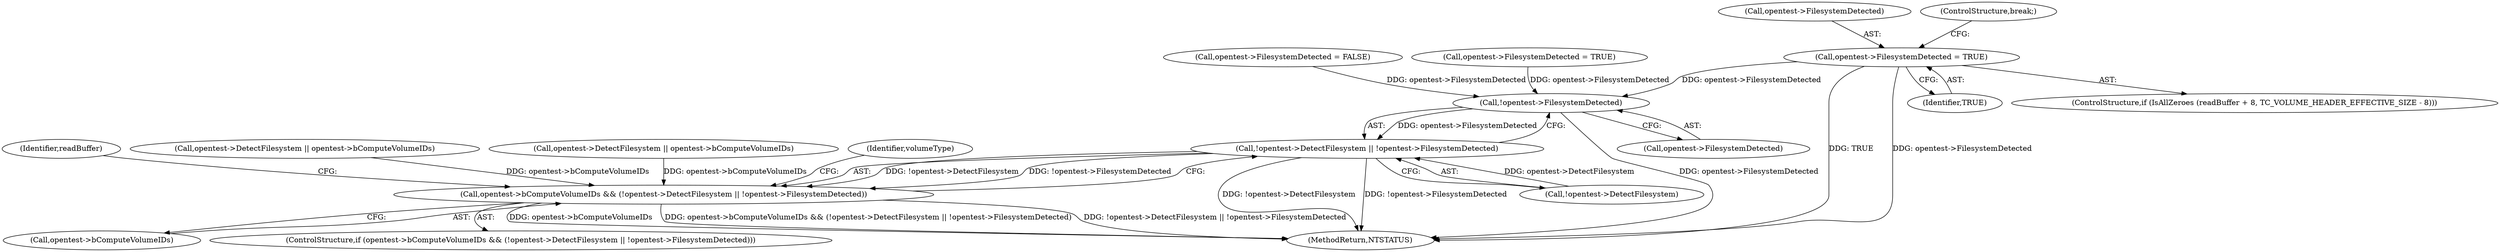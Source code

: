 digraph "0_VeraCrypt_f30f9339c9a0b9bbcc6f5ad38804af39db1f479e@API" {
"1000609" [label="(Call,opentest->FilesystemDetected = TRUE)"];
"1000625" [label="(Call,!opentest->FilesystemDetected)"];
"1000620" [label="(Call,!opentest->DetectFilesystem || !opentest->FilesystemDetected)"];
"1000616" [label="(Call,opentest->bComputeVolumeIDs && (!opentest->DetectFilesystem || !opentest->FilesystemDetected))"];
"1003125" [label="(MethodReturn,NTSTATUS)"];
"1000613" [label="(Identifier,TRUE)"];
"1000609" [label="(Call,opentest->FilesystemDetected = TRUE)"];
"1000442" [label="(Call,opentest->FilesystemDetected = FALSE)"];
"1000594" [label="(Call,opentest->FilesystemDetected = TRUE)"];
"1000621" [label="(Call,!opentest->DetectFilesystem)"];
"1000692" [label="(Identifier,readBuffer)"];
"1000610" [label="(Call,opentest->FilesystemDetected)"];
"1000402" [label="(Call,opentest->DetectFilesystem || opentest->bComputeVolumeIDs)"];
"1000470" [label="(Call,opentest->DetectFilesystem || opentest->bComputeVolumeIDs)"];
"1000626" [label="(Call,opentest->FilesystemDetected)"];
"1000601" [label="(ControlStructure,if (IsAllZeroes (readBuffer + 8, TC_VOLUME_HEADER_EFFECTIVE_SIZE - 8)))"];
"1000620" [label="(Call,!opentest->DetectFilesystem || !opentest->FilesystemDetected)"];
"1000617" [label="(Call,opentest->bComputeVolumeIDs)"];
"1000614" [label="(ControlStructure,break;)"];
"1000625" [label="(Call,!opentest->FilesystemDetected)"];
"1000615" [label="(ControlStructure,if (opentest->bComputeVolumeIDs && (!opentest->DetectFilesystem || !opentest->FilesystemDetected)))"];
"1000633" [label="(Identifier,volumeType)"];
"1000616" [label="(Call,opentest->bComputeVolumeIDs && (!opentest->DetectFilesystem || !opentest->FilesystemDetected))"];
"1000609" -> "1000601"  [label="AST: "];
"1000609" -> "1000613"  [label="CFG: "];
"1000610" -> "1000609"  [label="AST: "];
"1000613" -> "1000609"  [label="AST: "];
"1000614" -> "1000609"  [label="CFG: "];
"1000609" -> "1003125"  [label="DDG: TRUE"];
"1000609" -> "1003125"  [label="DDG: opentest->FilesystemDetected"];
"1000609" -> "1000625"  [label="DDG: opentest->FilesystemDetected"];
"1000625" -> "1000620"  [label="AST: "];
"1000625" -> "1000626"  [label="CFG: "];
"1000626" -> "1000625"  [label="AST: "];
"1000620" -> "1000625"  [label="CFG: "];
"1000625" -> "1003125"  [label="DDG: opentest->FilesystemDetected"];
"1000625" -> "1000620"  [label="DDG: opentest->FilesystemDetected"];
"1000442" -> "1000625"  [label="DDG: opentest->FilesystemDetected"];
"1000594" -> "1000625"  [label="DDG: opentest->FilesystemDetected"];
"1000620" -> "1000616"  [label="AST: "];
"1000620" -> "1000621"  [label="CFG: "];
"1000621" -> "1000620"  [label="AST: "];
"1000616" -> "1000620"  [label="CFG: "];
"1000620" -> "1003125"  [label="DDG: !opentest->DetectFilesystem"];
"1000620" -> "1003125"  [label="DDG: !opentest->FilesystemDetected"];
"1000620" -> "1000616"  [label="DDG: !opentest->DetectFilesystem"];
"1000620" -> "1000616"  [label="DDG: !opentest->FilesystemDetected"];
"1000621" -> "1000620"  [label="DDG: opentest->DetectFilesystem"];
"1000616" -> "1000615"  [label="AST: "];
"1000616" -> "1000617"  [label="CFG: "];
"1000617" -> "1000616"  [label="AST: "];
"1000633" -> "1000616"  [label="CFG: "];
"1000692" -> "1000616"  [label="CFG: "];
"1000616" -> "1003125"  [label="DDG: opentest->bComputeVolumeIDs"];
"1000616" -> "1003125"  [label="DDG: opentest->bComputeVolumeIDs && (!opentest->DetectFilesystem || !opentest->FilesystemDetected)"];
"1000616" -> "1003125"  [label="DDG: !opentest->DetectFilesystem || !opentest->FilesystemDetected"];
"1000470" -> "1000616"  [label="DDG: opentest->bComputeVolumeIDs"];
"1000402" -> "1000616"  [label="DDG: opentest->bComputeVolumeIDs"];
}
